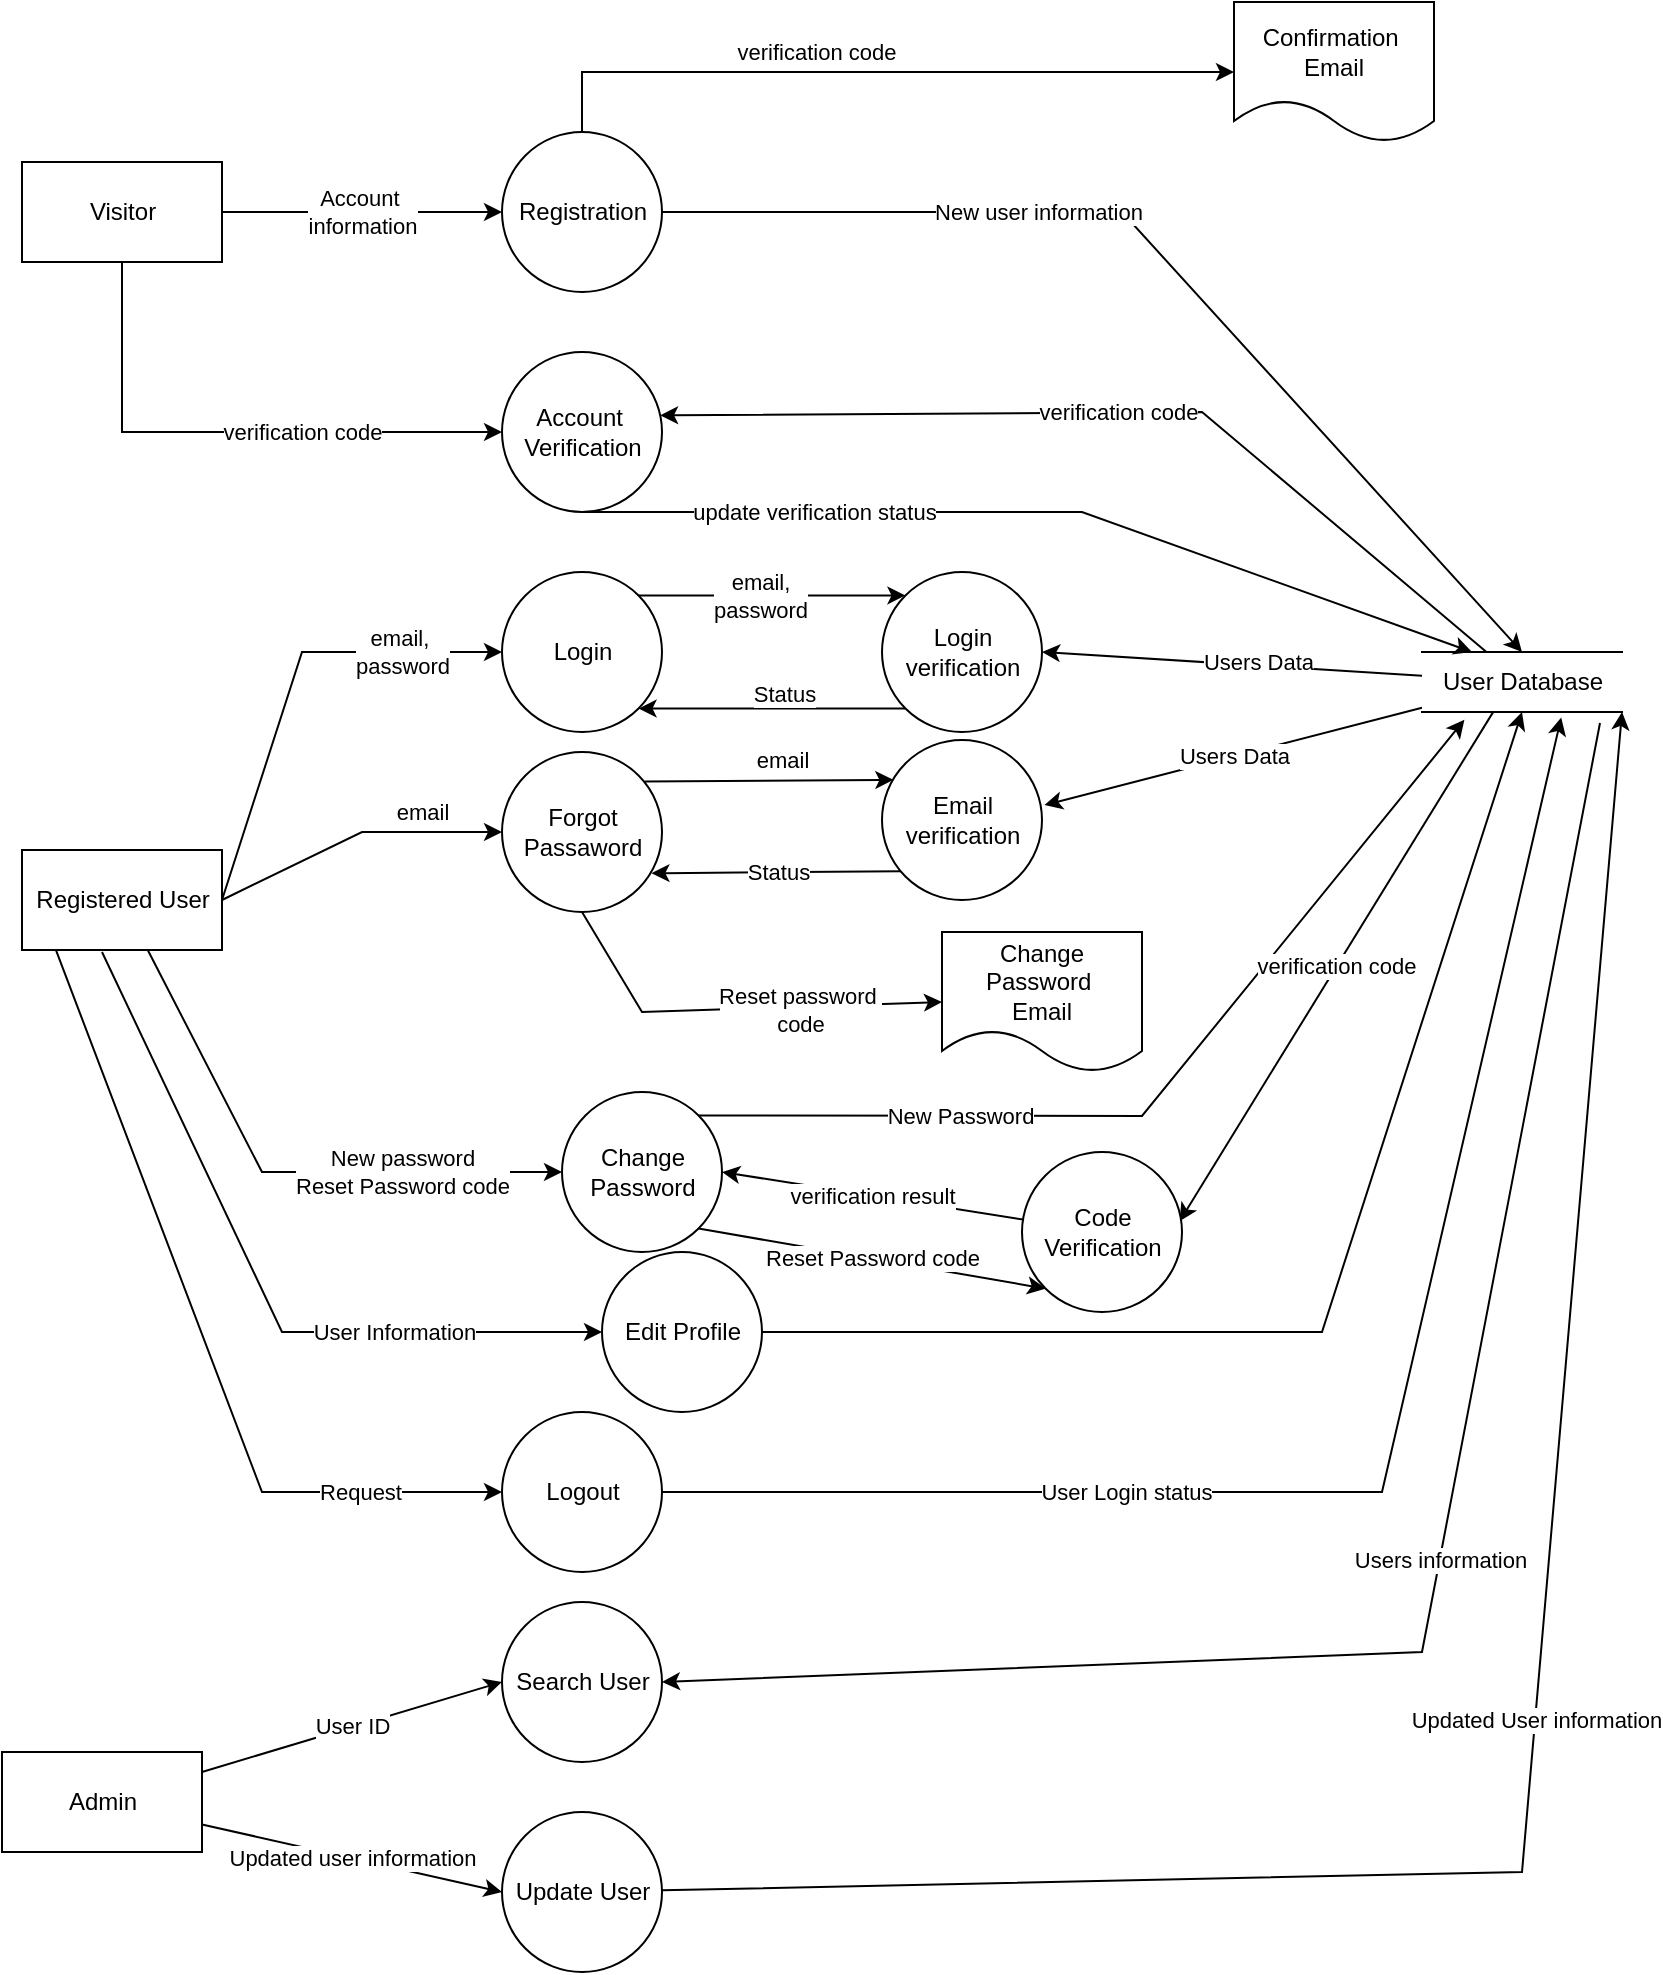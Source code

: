 <mxfile version="17.4.6" type="github">
  <diagram id="sx02PeBXux-zYISS0OC7" name="Page-1">
    <mxGraphModel dx="1093" dy="576" grid="1" gridSize="10" guides="1" tooltips="1" connect="1" arrows="1" fold="1" page="1" pageScale="1" pageWidth="1169" pageHeight="827" math="0" shadow="0">
      <root>
        <mxCell id="0" />
        <mxCell id="1" parent="0" />
        <mxCell id="XdbEeUQozCscMQnYHW8t-17" value="email,&amp;nbsp;&lt;br&gt;password" style="rounded=0;orthogonalLoop=1;jettySize=auto;html=1;exitX=1;exitY=0.5;exitDx=0;exitDy=0;entryX=0;entryY=0.5;entryDx=0;entryDy=0;" parent="1" source="XdbEeUQozCscMQnYHW8t-1" target="XdbEeUQozCscMQnYHW8t-3" edge="1">
          <mxGeometry x="0.566" relative="1" as="geometry">
            <Array as="points">
              <mxPoint x="290" y="420" />
            </Array>
            <mxPoint as="offset" />
          </mxGeometry>
        </mxCell>
        <mxCell id="XdbEeUQozCscMQnYHW8t-27" value="email" style="edgeStyle=none;rounded=0;orthogonalLoop=1;jettySize=auto;html=1;exitX=1;exitY=0.5;exitDx=0;exitDy=0;entryX=0;entryY=0.5;entryDx=0;entryDy=0;startArrow=none;startFill=0;endArrow=classic;endFill=1;" parent="1" source="XdbEeUQozCscMQnYHW8t-1" target="XdbEeUQozCscMQnYHW8t-4" edge="1">
          <mxGeometry x="0.459" y="10" relative="1" as="geometry">
            <Array as="points">
              <mxPoint x="320" y="510" />
            </Array>
            <mxPoint as="offset" />
          </mxGeometry>
        </mxCell>
        <mxCell id="XdbEeUQozCscMQnYHW8t-35" value="New password&lt;br&gt;Reset Password code" style="edgeStyle=none;rounded=0;orthogonalLoop=1;jettySize=auto;html=1;entryX=0;entryY=0.5;entryDx=0;entryDy=0;startArrow=none;startFill=0;endArrow=classic;endFill=1;" parent="1" source="XdbEeUQozCscMQnYHW8t-1" target="XdbEeUQozCscMQnYHW8t-5" edge="1">
          <mxGeometry x="0.418" relative="1" as="geometry">
            <Array as="points">
              <mxPoint x="270" y="680" />
              <mxPoint x="350" y="680" />
            </Array>
            <mxPoint as="offset" />
          </mxGeometry>
        </mxCell>
        <mxCell id="XdbEeUQozCscMQnYHW8t-55" style="edgeStyle=none;rounded=0;orthogonalLoop=1;jettySize=auto;html=1;entryX=0;entryY=0.5;entryDx=0;entryDy=0;startArrow=none;startFill=0;endArrow=classic;endFill=1;exitX=0.168;exitY=0.992;exitDx=0;exitDy=0;exitPerimeter=0;" parent="1" source="XdbEeUQozCscMQnYHW8t-1" target="XdbEeUQozCscMQnYHW8t-54" edge="1">
          <mxGeometry relative="1" as="geometry">
            <Array as="points">
              <mxPoint x="270" y="840" />
            </Array>
          </mxGeometry>
        </mxCell>
        <mxCell id="XdbEeUQozCscMQnYHW8t-56" value="Request" style="edgeLabel;html=1;align=center;verticalAlign=middle;resizable=0;points=[];" parent="XdbEeUQozCscMQnYHW8t-55" vertex="1" connectable="0">
          <mxGeometry x="0.551" y="2" relative="1" as="geometry">
            <mxPoint x="21" y="2" as="offset" />
          </mxGeometry>
        </mxCell>
        <mxCell id="ebRwvMj8P1DuGfaqn6SS-2" value="User Information" style="rounded=0;orthogonalLoop=1;jettySize=auto;html=1;entryX=0;entryY=0.5;entryDx=0;entryDy=0;" parent="1" target="ebRwvMj8P1DuGfaqn6SS-1" edge="1">
          <mxGeometry x="0.439" relative="1" as="geometry">
            <mxPoint x="190" y="570" as="sourcePoint" />
            <Array as="points">
              <mxPoint x="280" y="760" />
            </Array>
            <mxPoint as="offset" />
          </mxGeometry>
        </mxCell>
        <mxCell id="XdbEeUQozCscMQnYHW8t-1" value="Registered User" style="html=1;dashed=0;whitespace=wrap;" parent="1" vertex="1">
          <mxGeometry x="150" y="519" width="100" height="50" as="geometry" />
        </mxCell>
        <mxCell id="XdbEeUQozCscMQnYHW8t-44" value="New user information" style="edgeStyle=none;rounded=0;orthogonalLoop=1;jettySize=auto;html=1;entryX=0.5;entryY=0;entryDx=0;entryDy=0;startArrow=none;startFill=0;endArrow=classic;endFill=1;" parent="1" source="XdbEeUQozCscMQnYHW8t-2" target="XdbEeUQozCscMQnYHW8t-20" edge="1">
          <mxGeometry x="-0.287" relative="1" as="geometry">
            <Array as="points">
              <mxPoint x="700" y="200" />
            </Array>
            <mxPoint as="offset" />
          </mxGeometry>
        </mxCell>
        <mxCell id="XdbEeUQozCscMQnYHW8t-2" value="Registration" style="shape=ellipse;html=1;dashed=0;whitespace=wrap;aspect=fixed;perimeter=ellipsePerimeter;" parent="1" vertex="1">
          <mxGeometry x="390" y="160" width="80" height="80" as="geometry" />
        </mxCell>
        <mxCell id="XdbEeUQozCscMQnYHW8t-23" value="email,&lt;br&gt;password" style="edgeStyle=none;rounded=0;orthogonalLoop=1;jettySize=auto;html=1;entryX=0;entryY=0;entryDx=0;entryDy=0;exitX=1;exitY=0;exitDx=0;exitDy=0;" parent="1" source="XdbEeUQozCscMQnYHW8t-3" target="XdbEeUQozCscMQnYHW8t-19" edge="1">
          <mxGeometry x="-0.091" relative="1" as="geometry">
            <Array as="points" />
            <mxPoint as="offset" />
          </mxGeometry>
        </mxCell>
        <mxCell id="XdbEeUQozCscMQnYHW8t-3" value="Login" style="shape=ellipse;html=1;dashed=0;whitespace=wrap;aspect=fixed;perimeter=ellipsePerimeter;" parent="1" vertex="1">
          <mxGeometry x="390" y="380" width="80" height="80" as="geometry" />
        </mxCell>
        <mxCell id="XdbEeUQozCscMQnYHW8t-32" value="email" style="edgeStyle=none;rounded=0;orthogonalLoop=1;jettySize=auto;html=1;entryX=0.071;entryY=0.249;entryDx=0;entryDy=0;entryPerimeter=0;startArrow=none;startFill=0;endArrow=classic;endFill=1;exitX=0.894;exitY=0.185;exitDx=0;exitDy=0;exitPerimeter=0;" parent="1" source="XdbEeUQozCscMQnYHW8t-4" target="XdbEeUQozCscMQnYHW8t-29" edge="1">
          <mxGeometry x="0.109" y="10" relative="1" as="geometry">
            <mxPoint as="offset" />
          </mxGeometry>
        </mxCell>
        <mxCell id="XdbEeUQozCscMQnYHW8t-4" value="Forgot&lt;br&gt;Passaword" style="shape=ellipse;html=1;dashed=0;whitespace=wrap;aspect=fixed;perimeter=ellipsePerimeter;" parent="1" vertex="1">
          <mxGeometry x="390" y="470" width="80" height="80" as="geometry" />
        </mxCell>
        <mxCell id="XdbEeUQozCscMQnYHW8t-36" value="New Password" style="edgeStyle=none;rounded=0;orthogonalLoop=1;jettySize=auto;html=1;entryX=0.212;entryY=1.131;entryDx=0;entryDy=0;startArrow=none;startFill=0;endArrow=classic;endFill=1;exitX=1;exitY=0;exitDx=0;exitDy=0;entryPerimeter=0;" parent="1" source="XdbEeUQozCscMQnYHW8t-5" target="XdbEeUQozCscMQnYHW8t-20" edge="1">
          <mxGeometry x="-0.452" relative="1" as="geometry">
            <Array as="points">
              <mxPoint x="710" y="652" />
            </Array>
            <mxPoint as="offset" />
          </mxGeometry>
        </mxCell>
        <mxCell id="t3bV4e_MTvVYY2nFDzyC-43" value="Reset Password code" style="edgeStyle=none;rounded=0;orthogonalLoop=1;jettySize=auto;html=1;entryX=0;entryY=1;entryDx=0;entryDy=0;exitX=1;exitY=1;exitDx=0;exitDy=0;" edge="1" parent="1" source="XdbEeUQozCscMQnYHW8t-5" target="t3bV4e_MTvVYY2nFDzyC-42">
          <mxGeometry relative="1" as="geometry" />
        </mxCell>
        <mxCell id="XdbEeUQozCscMQnYHW8t-5" value="Change&lt;br&gt;Password" style="shape=ellipse;html=1;dashed=0;whitespace=wrap;aspect=fixed;perimeter=ellipsePerimeter;" parent="1" vertex="1">
          <mxGeometry x="420" y="640" width="80" height="80" as="geometry" />
        </mxCell>
        <mxCell id="XdbEeUQozCscMQnYHW8t-10" style="edgeStyle=orthogonalEdgeStyle;rounded=0;orthogonalLoop=1;jettySize=auto;html=1;entryX=0;entryY=0.5;entryDx=0;entryDy=0;exitX=0.5;exitY=0;exitDx=0;exitDy=0;" parent="1" source="XdbEeUQozCscMQnYHW8t-2" target="XdbEeUQozCscMQnYHW8t-42" edge="1">
          <mxGeometry relative="1" as="geometry">
            <mxPoint x="596" y="130" as="sourcePoint" />
            <mxPoint x="760" y="130" as="targetPoint" />
          </mxGeometry>
        </mxCell>
        <mxCell id="XdbEeUQozCscMQnYHW8t-16" value="verification code" style="edgeLabel;html=1;align=center;verticalAlign=middle;resizable=0;points=[];" parent="XdbEeUQozCscMQnYHW8t-10" vertex="1" connectable="0">
          <mxGeometry x="-0.174" y="1" relative="1" as="geometry">
            <mxPoint y="-9" as="offset" />
          </mxGeometry>
        </mxCell>
        <mxCell id="XdbEeUQozCscMQnYHW8t-49" style="edgeStyle=none;rounded=0;orthogonalLoop=1;jettySize=auto;html=1;entryX=1;entryY=1;entryDx=0;entryDy=0;startArrow=none;startFill=0;endArrow=classic;endFill=1;exitX=0;exitY=1;exitDx=0;exitDy=0;" parent="1" source="XdbEeUQozCscMQnYHW8t-19" target="XdbEeUQozCscMQnYHW8t-3" edge="1">
          <mxGeometry relative="1" as="geometry" />
        </mxCell>
        <mxCell id="XdbEeUQozCscMQnYHW8t-50" value="Status" style="edgeLabel;html=1;align=center;verticalAlign=middle;resizable=0;points=[];" parent="XdbEeUQozCscMQnYHW8t-49" vertex="1" connectable="0">
          <mxGeometry x="-0.25" y="3" relative="1" as="geometry">
            <mxPoint x="-11" y="-11" as="offset" />
          </mxGeometry>
        </mxCell>
        <mxCell id="XdbEeUQozCscMQnYHW8t-19" value="Login&lt;br&gt;verification" style="shape=ellipse;html=1;dashed=0;whitespace=wrap;aspect=fixed;perimeter=ellipsePerimeter;" parent="1" vertex="1">
          <mxGeometry x="580" y="380" width="80" height="80" as="geometry" />
        </mxCell>
        <mxCell id="XdbEeUQozCscMQnYHW8t-21" style="edgeStyle=none;rounded=0;orthogonalLoop=1;jettySize=auto;html=1;entryX=1;entryY=0.5;entryDx=0;entryDy=0;" parent="1" source="XdbEeUQozCscMQnYHW8t-20" target="XdbEeUQozCscMQnYHW8t-19" edge="1">
          <mxGeometry relative="1" as="geometry" />
        </mxCell>
        <mxCell id="XdbEeUQozCscMQnYHW8t-46" value="Users Data" style="edgeLabel;html=1;align=center;verticalAlign=middle;resizable=0;points=[];" parent="XdbEeUQozCscMQnYHW8t-21" vertex="1" connectable="0">
          <mxGeometry x="-0.132" y="-2" relative="1" as="geometry">
            <mxPoint as="offset" />
          </mxGeometry>
        </mxCell>
        <mxCell id="XdbEeUQozCscMQnYHW8t-31" value="Users Data" style="edgeStyle=none;rounded=0;orthogonalLoop=1;jettySize=auto;html=1;entryX=1.015;entryY=0.407;entryDx=0;entryDy=0;entryPerimeter=0;startArrow=none;startFill=0;endArrow=classic;endFill=1;" parent="1" source="XdbEeUQozCscMQnYHW8t-20" target="XdbEeUQozCscMQnYHW8t-29" edge="1">
          <mxGeometry relative="1" as="geometry" />
        </mxCell>
        <mxCell id="t3bV4e_MTvVYY2nFDzyC-41" value="verification code" style="edgeStyle=none;rounded=0;orthogonalLoop=1;jettySize=auto;html=1;entryX=0.988;entryY=0.396;entryDx=0;entryDy=0;entryPerimeter=0;" edge="1" parent="1" source="XdbEeUQozCscMQnYHW8t-20" target="t3bV4e_MTvVYY2nFDzyC-35">
          <mxGeometry relative="1" as="geometry">
            <Array as="points">
              <mxPoint x="740" y="300" />
            </Array>
          </mxGeometry>
        </mxCell>
        <mxCell id="t3bV4e_MTvVYY2nFDzyC-45" value="verification code" style="edgeStyle=none;rounded=0;orthogonalLoop=1;jettySize=auto;html=1;entryX=0.985;entryY=0.433;entryDx=0;entryDy=0;entryPerimeter=0;exitX=0.357;exitY=0.994;exitDx=0;exitDy=0;exitPerimeter=0;" edge="1" parent="1" source="XdbEeUQozCscMQnYHW8t-20" target="t3bV4e_MTvVYY2nFDzyC-42">
          <mxGeometry relative="1" as="geometry" />
        </mxCell>
        <mxCell id="t3bV4e_MTvVYY2nFDzyC-46" value="Users information" style="edgeStyle=none;rounded=0;orthogonalLoop=1;jettySize=auto;html=1;entryX=1;entryY=0.5;entryDx=0;entryDy=0;exitX=0.89;exitY=1.183;exitDx=0;exitDy=0;exitPerimeter=0;" edge="1" parent="1" source="XdbEeUQozCscMQnYHW8t-20" target="XdbEeUQozCscMQnYHW8t-60">
          <mxGeometry relative="1" as="geometry">
            <Array as="points">
              <mxPoint x="850" y="920" />
            </Array>
          </mxGeometry>
        </mxCell>
        <mxCell id="XdbEeUQozCscMQnYHW8t-20" value="User Database" style="html=1;dashed=0;whitespace=wrap;shape=partialRectangle;right=0;left=0;" parent="1" vertex="1">
          <mxGeometry x="850" y="420" width="100" height="30" as="geometry" />
        </mxCell>
        <mxCell id="XdbEeUQozCscMQnYHW8t-34" style="edgeStyle=none;rounded=0;orthogonalLoop=1;jettySize=auto;html=1;startArrow=none;startFill=0;endArrow=classic;endFill=1;exitX=0.5;exitY=1;exitDx=0;exitDy=0;entryX=0;entryY=0.5;entryDx=0;entryDy=0;" parent="1" source="XdbEeUQozCscMQnYHW8t-4" target="XdbEeUQozCscMQnYHW8t-52" edge="1">
          <mxGeometry relative="1" as="geometry">
            <mxPoint x="580" y="610" as="targetPoint" />
            <Array as="points">
              <mxPoint x="460" y="600" />
            </Array>
          </mxGeometry>
        </mxCell>
        <mxCell id="XdbEeUQozCscMQnYHW8t-53" value="Reset password&amp;nbsp;&lt;br&gt;code" style="edgeLabel;html=1;align=center;verticalAlign=middle;resizable=0;points=[];" parent="XdbEeUQozCscMQnYHW8t-34" vertex="1" connectable="0">
          <mxGeometry x="-0.102" y="-4" relative="1" as="geometry">
            <mxPoint x="43" y="-4" as="offset" />
          </mxGeometry>
        </mxCell>
        <mxCell id="XdbEeUQozCscMQnYHW8t-51" value="Status" style="edgeStyle=none;rounded=0;orthogonalLoop=1;jettySize=auto;html=1;entryX=0.934;entryY=0.758;entryDx=0;entryDy=0;entryPerimeter=0;startArrow=none;startFill=0;endArrow=classic;endFill=1;exitX=0.127;exitY=0.82;exitDx=0;exitDy=0;exitPerimeter=0;" parent="1" source="XdbEeUQozCscMQnYHW8t-29" target="XdbEeUQozCscMQnYHW8t-4" edge="1">
          <mxGeometry relative="1" as="geometry" />
        </mxCell>
        <mxCell id="XdbEeUQozCscMQnYHW8t-29" value="Email&lt;br&gt;verification" style="shape=ellipse;html=1;dashed=0;whitespace=wrap;aspect=fixed;perimeter=ellipsePerimeter;" parent="1" vertex="1">
          <mxGeometry x="580" y="464" width="80" height="80" as="geometry" />
        </mxCell>
        <mxCell id="XdbEeUQozCscMQnYHW8t-41" value="Account&amp;nbsp;&lt;br&gt;information" style="edgeStyle=none;rounded=0;orthogonalLoop=1;jettySize=auto;html=1;entryX=0;entryY=0.5;entryDx=0;entryDy=0;startArrow=none;startFill=0;endArrow=classic;endFill=1;" parent="1" source="XdbEeUQozCscMQnYHW8t-40" target="XdbEeUQozCscMQnYHW8t-2" edge="1">
          <mxGeometry relative="1" as="geometry" />
        </mxCell>
        <mxCell id="t3bV4e_MTvVYY2nFDzyC-36" value="verification code" style="edgeStyle=orthogonalEdgeStyle;rounded=0;orthogonalLoop=1;jettySize=auto;html=1;entryX=0;entryY=0.5;entryDx=0;entryDy=0;" edge="1" parent="1" source="XdbEeUQozCscMQnYHW8t-40" target="t3bV4e_MTvVYY2nFDzyC-35">
          <mxGeometry x="0.273" relative="1" as="geometry">
            <Array as="points">
              <mxPoint x="200" y="310" />
            </Array>
            <mxPoint as="offset" />
          </mxGeometry>
        </mxCell>
        <mxCell id="XdbEeUQozCscMQnYHW8t-40" value="Visitor" style="html=1;dashed=0;whitespace=wrap;" parent="1" vertex="1">
          <mxGeometry x="150" y="175" width="100" height="50" as="geometry" />
        </mxCell>
        <mxCell id="XdbEeUQozCscMQnYHW8t-42" value="Confirmation&amp;nbsp;&lt;br&gt;Email" style="shape=document;whiteSpace=wrap;html=1;boundedLbl=1;dashed=0;flipH=1;" parent="1" vertex="1">
          <mxGeometry x="756" y="95" width="100" height="70" as="geometry" />
        </mxCell>
        <mxCell id="XdbEeUQozCscMQnYHW8t-52" value="Change Password&amp;nbsp;&lt;br&gt;Email" style="shape=document;whiteSpace=wrap;html=1;boundedLbl=1;dashed=0;flipH=1;" parent="1" vertex="1">
          <mxGeometry x="610" y="560" width="100" height="70" as="geometry" />
        </mxCell>
        <mxCell id="XdbEeUQozCscMQnYHW8t-57" value="User Login status" style="edgeStyle=none;rounded=0;orthogonalLoop=1;jettySize=auto;html=1;startArrow=none;startFill=0;endArrow=classic;endFill=1;entryX=0.696;entryY=1.091;entryDx=0;entryDy=0;entryPerimeter=0;" parent="1" source="XdbEeUQozCscMQnYHW8t-54" target="XdbEeUQozCscMQnYHW8t-20" edge="1">
          <mxGeometry x="-0.389" relative="1" as="geometry">
            <Array as="points">
              <mxPoint x="830" y="840" />
            </Array>
            <mxPoint as="offset" />
            <mxPoint x="911" y="452" as="targetPoint" />
          </mxGeometry>
        </mxCell>
        <mxCell id="XdbEeUQozCscMQnYHW8t-54" value="Logout" style="shape=ellipse;html=1;dashed=0;whitespace=wrap;aspect=fixed;perimeter=ellipsePerimeter;" parent="1" vertex="1">
          <mxGeometry x="390" y="800" width="80" height="80" as="geometry" />
        </mxCell>
        <mxCell id="XdbEeUQozCscMQnYHW8t-61" value="User ID" style="edgeStyle=none;rounded=0;orthogonalLoop=1;jettySize=auto;html=1;entryX=0;entryY=0.5;entryDx=0;entryDy=0;startArrow=none;startFill=0;endArrow=classic;endFill=1;" parent="1" source="XdbEeUQozCscMQnYHW8t-58" target="XdbEeUQozCscMQnYHW8t-60" edge="1">
          <mxGeometry relative="1" as="geometry" />
        </mxCell>
        <mxCell id="t3bV4e_MTvVYY2nFDzyC-48" value="Updated user information" style="edgeStyle=none;rounded=0;orthogonalLoop=1;jettySize=auto;html=1;entryX=0;entryY=0.5;entryDx=0;entryDy=0;" edge="1" parent="1" source="XdbEeUQozCscMQnYHW8t-58" target="t3bV4e_MTvVYY2nFDzyC-47">
          <mxGeometry relative="1" as="geometry" />
        </mxCell>
        <mxCell id="XdbEeUQozCscMQnYHW8t-58" value="Admin" style="html=1;dashed=0;whitespace=wrap;" parent="1" vertex="1">
          <mxGeometry x="140" y="970" width="100" height="50" as="geometry" />
        </mxCell>
        <mxCell id="XdbEeUQozCscMQnYHW8t-60" value="Search User" style="shape=ellipse;html=1;dashed=0;whitespace=wrap;aspect=fixed;perimeter=ellipsePerimeter;" parent="1" vertex="1">
          <mxGeometry x="390" y="895" width="80" height="80" as="geometry" />
        </mxCell>
        <mxCell id="ebRwvMj8P1DuGfaqn6SS-3" style="edgeStyle=none;rounded=0;orthogonalLoop=1;jettySize=auto;html=1;entryX=0.5;entryY=1;entryDx=0;entryDy=0;" parent="1" source="ebRwvMj8P1DuGfaqn6SS-1" target="XdbEeUQozCscMQnYHW8t-20" edge="1">
          <mxGeometry relative="1" as="geometry">
            <Array as="points">
              <mxPoint x="800" y="760" />
            </Array>
          </mxGeometry>
        </mxCell>
        <mxCell id="ebRwvMj8P1DuGfaqn6SS-1" value="Edit Profile" style="shape=ellipse;html=1;dashed=0;whitespace=wrap;aspect=fixed;perimeter=ellipsePerimeter;" parent="1" vertex="1">
          <mxGeometry x="440" y="720" width="80" height="80" as="geometry" />
        </mxCell>
        <mxCell id="t3bV4e_MTvVYY2nFDzyC-37" value="update verification status" style="rounded=0;orthogonalLoop=1;jettySize=auto;html=1;entryX=0.25;entryY=0;entryDx=0;entryDy=0;exitX=0.5;exitY=1;exitDx=0;exitDy=0;" edge="1" parent="1" source="t3bV4e_MTvVYY2nFDzyC-35" target="XdbEeUQozCscMQnYHW8t-20">
          <mxGeometry x="-0.493" relative="1" as="geometry">
            <Array as="points">
              <mxPoint x="680" y="350" />
            </Array>
            <mxPoint as="offset" />
          </mxGeometry>
        </mxCell>
        <mxCell id="t3bV4e_MTvVYY2nFDzyC-35" value="Account&amp;nbsp;&lt;br&gt;Verification" style="shape=ellipse;html=1;dashed=0;whitespace=wrap;aspect=fixed;perimeter=ellipsePerimeter;" vertex="1" parent="1">
          <mxGeometry x="390" y="270" width="80" height="80" as="geometry" />
        </mxCell>
        <mxCell id="t3bV4e_MTvVYY2nFDzyC-44" value="verification result" style="edgeStyle=none;rounded=0;orthogonalLoop=1;jettySize=auto;html=1;entryX=1;entryY=0.5;entryDx=0;entryDy=0;" edge="1" parent="1" source="t3bV4e_MTvVYY2nFDzyC-42" target="XdbEeUQozCscMQnYHW8t-5">
          <mxGeometry relative="1" as="geometry" />
        </mxCell>
        <mxCell id="t3bV4e_MTvVYY2nFDzyC-42" value="Code&lt;br&gt;Verification" style="shape=ellipse;html=1;dashed=0;whitespace=wrap;aspect=fixed;perimeter=ellipsePerimeter;" vertex="1" parent="1">
          <mxGeometry x="650" y="670" width="80" height="80" as="geometry" />
        </mxCell>
        <mxCell id="t3bV4e_MTvVYY2nFDzyC-49" value="Updated User information" style="edgeStyle=none;rounded=0;orthogonalLoop=1;jettySize=auto;html=1;entryX=1;entryY=1;entryDx=0;entryDy=0;" edge="1" parent="1" source="t3bV4e_MTvVYY2nFDzyC-47" target="XdbEeUQozCscMQnYHW8t-20">
          <mxGeometry relative="1" as="geometry">
            <mxPoint x="900" y="1034.0" as="targetPoint" />
            <Array as="points">
              <mxPoint x="900" y="1030" />
            </Array>
          </mxGeometry>
        </mxCell>
        <mxCell id="t3bV4e_MTvVYY2nFDzyC-47" value="Update User" style="shape=ellipse;html=1;dashed=0;whitespace=wrap;aspect=fixed;perimeter=ellipsePerimeter;" vertex="1" parent="1">
          <mxGeometry x="390" y="1000" width="80" height="80" as="geometry" />
        </mxCell>
      </root>
    </mxGraphModel>
  </diagram>
</mxfile>
